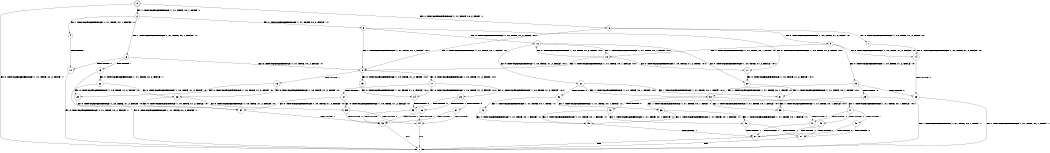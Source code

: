 digraph BCG {
size = "7, 10.5";
center = TRUE;
node [shape = circle];
0 [peripheries = 2];
0 -> 1 [label = "EX !0 !ATOMIC_EXCH_BRANCH (1, +1, TRUE, +0, 2, TRUE) !::"];
0 -> 2 [label = "EX !1 !ATOMIC_EXCH_BRANCH (1, +1, TRUE, +0, 1, TRUE) !::"];
0 -> 3 [label = "EX !0 !ATOMIC_EXCH_BRANCH (1, +1, TRUE, +0, 2, TRUE) !::"];
2 -> 4 [label = "EX !1 !ATOMIC_EXCH_BRANCH (1, +1, TRUE, +0, 1, FALSE) !:1:"];
2 -> 5 [label = "EX !0 !ATOMIC_EXCH_BRANCH (1, +1, TRUE, +0, 2, FALSE) !:1:"];
2 -> 6 [label = "EX !1 !ATOMIC_EXCH_BRANCH (1, +1, TRUE, +0, 1, FALSE) !:1:"];
3 -> 7 [label = "EX !0 !ATOMIC_EXCH_BRANCH (1, +0, TRUE, +1, 2, TRUE) !:0:"];
3 -> 8 [label = "EX !1 !ATOMIC_EXCH_BRANCH (1, +1, TRUE, +0, 1, FALSE) !:0:"];
3 -> 9 [label = "EX !0 !ATOMIC_EXCH_BRANCH (1, +0, TRUE, +1, 2, TRUE) !:0:"];
4 -> 10 [label = "TERMINATE !1"];
5 -> 11 [label = "EX !0 !ATOMIC_EXCH_BRANCH (1, +0, TRUE, +1, 2, TRUE) !:0:1:"];
5 -> 8 [label = "EX !1 !ATOMIC_EXCH_BRANCH (1, +1, TRUE, +0, 1, FALSE) !:0:1:"];
5 -> 12 [label = "EX !0 !ATOMIC_EXCH_BRANCH (1, +0, TRUE, +1, 2, TRUE) !:0:1:"];
6 -> 10 [label = "TERMINATE !1"];
6 -> 13 [label = "TERMINATE !1"];
6 -> 8 [label = "EX !0 !ATOMIC_EXCH_BRANCH (1, +1, TRUE, +0, 2, FALSE) !:1:"];
7 -> 14 [label = "EX !0 !ATOMIC_EXCH_BRANCH (1, +0, TRUE, +1, 2, FALSE) !:0:"];
8 -> 15 [label = "EX !0 !ATOMIC_EXCH_BRANCH (1, +0, TRUE, +1, 2, TRUE) !:0:1:"];
8 -> 16 [label = "TERMINATE !1"];
8 -> 17 [label = "EX !0 !ATOMIC_EXCH_BRANCH (1, +0, TRUE, +1, 2, TRUE) !:0:1:"];
9 -> 14 [label = "EX !0 !ATOMIC_EXCH_BRANCH (1, +0, TRUE, +1, 2, FALSE) !:0:"];
9 -> 18 [label = "EX !1 !ATOMIC_EXCH_BRANCH (1, +1, TRUE, +0, 1, TRUE) !:0:"];
9 -> 19 [label = "EX !0 !ATOMIC_EXCH_BRANCH (1, +0, TRUE, +1, 2, FALSE) !:0:"];
10 -> 1 [label = "EX !0 !ATOMIC_EXCH_BRANCH (1, +1, TRUE, +0, 2, FALSE) !::"];
11 -> 20 [label = "EX !0 !ATOMIC_EXCH_BRANCH (1, +0, TRUE, +1, 2, FALSE) !:0:1:"];
12 -> 20 [label = "EX !0 !ATOMIC_EXCH_BRANCH (1, +0, TRUE, +1, 2, FALSE) !:0:1:"];
12 -> 18 [label = "EX !1 !ATOMIC_EXCH_BRANCH (1, +1, TRUE, +0, 1, TRUE) !:0:1:"];
12 -> 21 [label = "EX !0 !ATOMIC_EXCH_BRANCH (1, +0, TRUE, +1, 2, FALSE) !:0:1:"];
13 -> 1 [label = "EX !0 !ATOMIC_EXCH_BRANCH (1, +1, TRUE, +0, 2, FALSE) !::"];
13 -> 22 [label = "EX !0 !ATOMIC_EXCH_BRANCH (1, +1, TRUE, +0, 2, FALSE) !::"];
14 -> 23 [label = "TERMINATE !0"];
15 -> 24 [label = "EX !0 !ATOMIC_EXCH_BRANCH (1, +0, TRUE, +1, 2, FALSE) !:0:1:"];
16 -> 25 [label = "EX !0 !ATOMIC_EXCH_BRANCH (1, +0, TRUE, +1, 2, TRUE) !:0:"];
16 -> 26 [label = "EX !0 !ATOMIC_EXCH_BRANCH (1, +0, TRUE, +1, 2, TRUE) !:0:"];
17 -> 24 [label = "EX !0 !ATOMIC_EXCH_BRANCH (1, +0, TRUE, +1, 2, FALSE) !:0:1:"];
17 -> 27 [label = "TERMINATE !1"];
17 -> 28 [label = "EX !0 !ATOMIC_EXCH_BRANCH (1, +0, TRUE, +1, 2, FALSE) !:0:1:"];
18 -> 11 [label = "EX !0 !ATOMIC_EXCH_BRANCH (1, +0, TRUE, +1, 2, TRUE) !:0:1:"];
18 -> 8 [label = "EX !1 !ATOMIC_EXCH_BRANCH (1, +1, TRUE, +0, 1, FALSE) !:0:1:"];
18 -> 12 [label = "EX !0 !ATOMIC_EXCH_BRANCH (1, +0, TRUE, +1, 2, TRUE) !:0:1:"];
19 -> 23 [label = "TERMINATE !0"];
19 -> 29 [label = "TERMINATE !0"];
19 -> 30 [label = "EX !1 !ATOMIC_EXCH_BRANCH (1, +1, TRUE, +0, 1, TRUE) !:0:"];
20 -> 31 [label = "EX !1 !ATOMIC_EXCH_BRANCH (1, +1, TRUE, +0, 1, TRUE) !:0:1:"];
21 -> 31 [label = "EX !1 !ATOMIC_EXCH_BRANCH (1, +1, TRUE, +0, 1, TRUE) !:0:1:"];
21 -> 32 [label = "TERMINATE !0"];
21 -> 30 [label = "EX !1 !ATOMIC_EXCH_BRANCH (1, +1, TRUE, +0, 1, TRUE) !:0:1:"];
22 -> 25 [label = "EX !0 !ATOMIC_EXCH_BRANCH (1, +0, TRUE, +1, 2, TRUE) !:0:"];
22 -> 26 [label = "EX !0 !ATOMIC_EXCH_BRANCH (1, +0, TRUE, +1, 2, TRUE) !:0:"];
23 -> 1 [label = "EX !1 !ATOMIC_EXCH_BRANCH (1, +1, TRUE, +0, 1, TRUE) !::"];
24 -> 33 [label = "TERMINATE !0"];
25 -> 34 [label = "EX !0 !ATOMIC_EXCH_BRANCH (1, +0, TRUE, +1, 2, FALSE) !:0:"];
26 -> 34 [label = "EX !0 !ATOMIC_EXCH_BRANCH (1, +0, TRUE, +1, 2, FALSE) !:0:"];
26 -> 35 [label = "EX !0 !ATOMIC_EXCH_BRANCH (1, +0, TRUE, +1, 2, FALSE) !:0:"];
27 -> 34 [label = "EX !0 !ATOMIC_EXCH_BRANCH (1, +0, TRUE, +1, 2, FALSE) !:0:"];
27 -> 35 [label = "EX !0 !ATOMIC_EXCH_BRANCH (1, +0, TRUE, +1, 2, FALSE) !:0:"];
28 -> 33 [label = "TERMINATE !0"];
28 -> 36 [label = "TERMINATE !1"];
28 -> 37 [label = "TERMINATE !0"];
29 -> 1 [label = "EX !1 !ATOMIC_EXCH_BRANCH (1, +1, TRUE, +0, 1, TRUE) !::"];
29 -> 38 [label = "EX !1 !ATOMIC_EXCH_BRANCH (1, +1, TRUE, +0, 1, TRUE) !::"];
30 -> 39 [label = "EX !1 !ATOMIC_EXCH_BRANCH (1, +1, TRUE, +0, 1, FALSE) !:0:1:"];
30 -> 40 [label = "TERMINATE !0"];
30 -> 41 [label = "EX !1 !ATOMIC_EXCH_BRANCH (1, +1, TRUE, +0, 1, FALSE) !:0:1:"];
31 -> 39 [label = "EX !1 !ATOMIC_EXCH_BRANCH (1, +1, TRUE, +0, 1, FALSE) !:0:1:"];
32 -> 42 [label = "EX !1 !ATOMIC_EXCH_BRANCH (1, +1, TRUE, +0, 1, TRUE) !:1:"];
32 -> 38 [label = "EX !1 !ATOMIC_EXCH_BRANCH (1, +1, TRUE, +0, 1, TRUE) !:1:"];
33 -> 43 [label = "TERMINATE !1"];
34 -> 43 [label = "TERMINATE !0"];
35 -> 43 [label = "TERMINATE !0"];
35 -> 44 [label = "TERMINATE !0"];
36 -> 43 [label = "TERMINATE !0"];
36 -> 44 [label = "TERMINATE !0"];
37 -> 43 [label = "TERMINATE !1"];
37 -> 44 [label = "TERMINATE !1"];
38 -> 45 [label = "EX !1 !ATOMIC_EXCH_BRANCH (1, +1, TRUE, +0, 1, FALSE) !:1:"];
38 -> 46 [label = "EX !1 !ATOMIC_EXCH_BRANCH (1, +1, TRUE, +0, 1, FALSE) !:1:"];
39 -> 47 [label = "TERMINATE !0"];
40 -> 45 [label = "EX !1 !ATOMIC_EXCH_BRANCH (1, +1, TRUE, +0, 1, FALSE) !:1:"];
40 -> 46 [label = "EX !1 !ATOMIC_EXCH_BRANCH (1, +1, TRUE, +0, 1, FALSE) !:1:"];
41 -> 47 [label = "TERMINATE !0"];
41 -> 48 [label = "TERMINATE !1"];
41 -> 49 [label = "TERMINATE !0"];
42 -> 45 [label = "EX !1 !ATOMIC_EXCH_BRANCH (1, +1, TRUE, +0, 1, FALSE) !:1:"];
43 -> 1 [label = "exit"];
44 -> 1 [label = "exit"];
45 -> 50 [label = "TERMINATE !1"];
46 -> 50 [label = "TERMINATE !1"];
46 -> 51 [label = "TERMINATE !1"];
47 -> 50 [label = "TERMINATE !1"];
48 -> 50 [label = "TERMINATE !0"];
48 -> 51 [label = "TERMINATE !0"];
49 -> 50 [label = "TERMINATE !1"];
49 -> 51 [label = "TERMINATE !1"];
50 -> 1 [label = "exit"];
51 -> 1 [label = "exit"];
}
